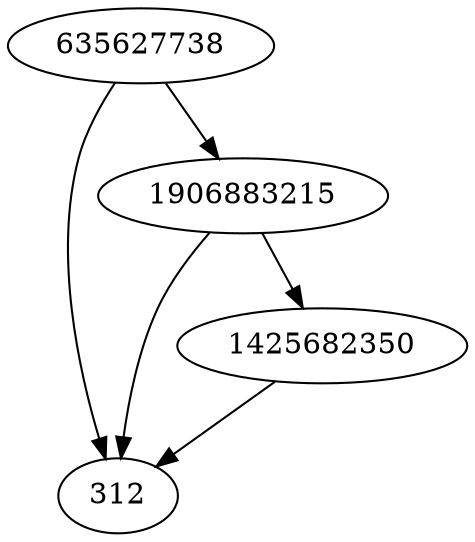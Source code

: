 strict digraph  {
312;
635627738;
1425682350;
1906883215;
635627738 -> 1906883215;
635627738 -> 312;
1425682350 -> 312;
1906883215 -> 1425682350;
1906883215 -> 312;
}
